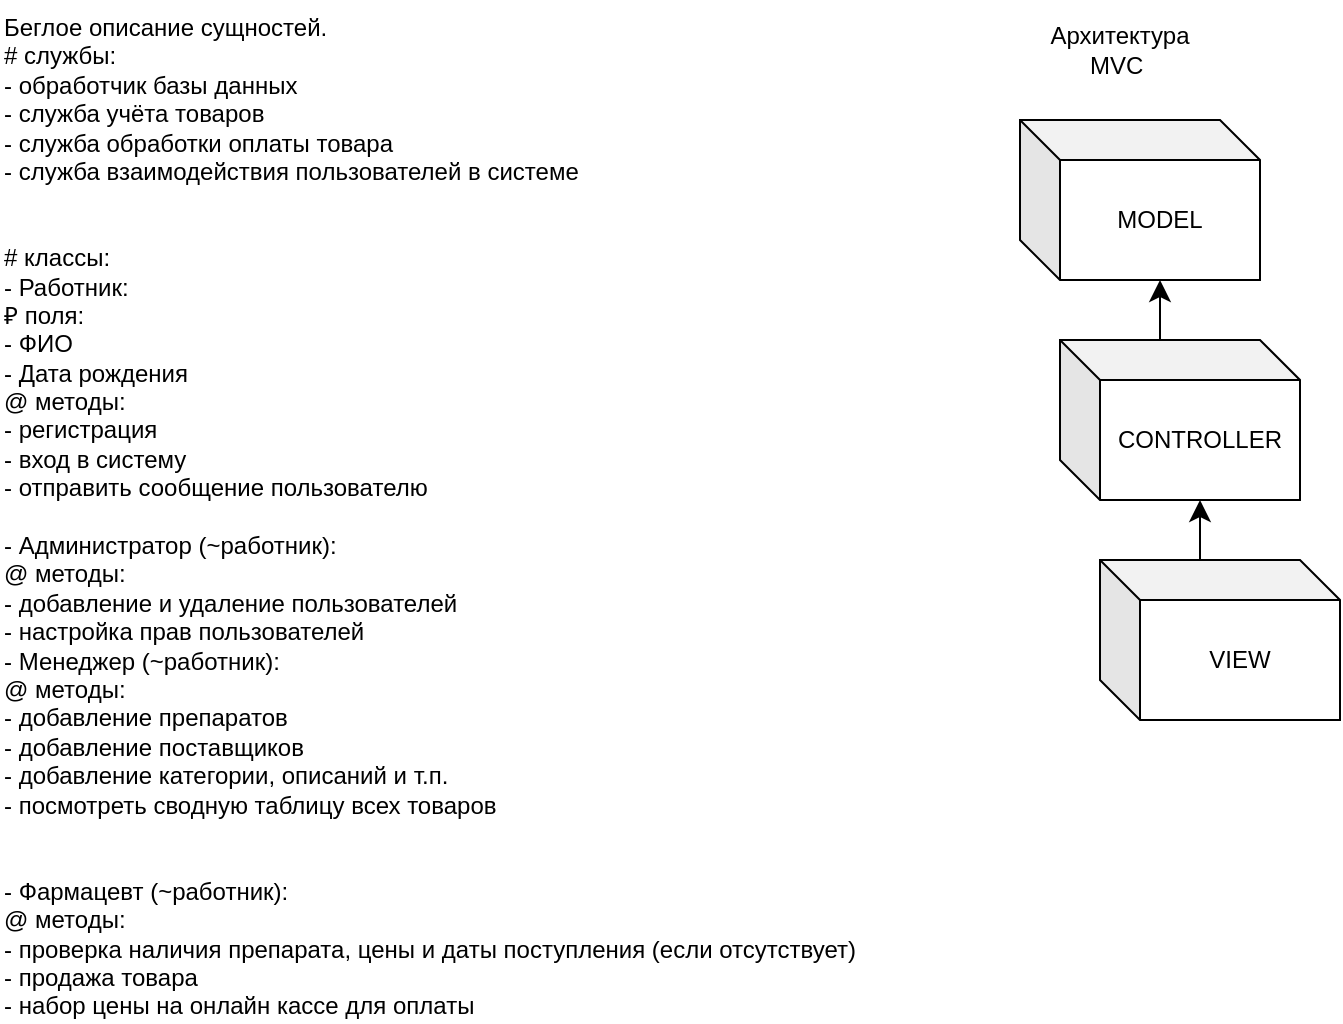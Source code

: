 <mxfile version="24.4.0" type="device">
  <diagram id="R2lEEEUBdFMjLlhIrx00" name="Page-1">
    <mxGraphModel dx="2284" dy="780" grid="1" gridSize="10" guides="1" tooltips="1" connect="1" arrows="1" fold="1" page="1" pageScale="1" pageWidth="850" pageHeight="1100" math="0" shadow="0" extFonts="Permanent Marker^https://fonts.googleapis.com/css?family=Permanent+Marker">
      <root>
        <mxCell id="0" />
        <mxCell id="1" parent="0" />
        <mxCell id="Xxk3O7vra6RRa3d3tS-W-1" value="Беглое описание сущностей.&#xa;# службы:&#xa;- обработчик базы данных&#xa;- служба учёта товаров&#xa;- служба обработки оплаты товара&#xa;- служба взаимодействия пользователей в системе&#xa;&#xa;&#xa;# классы:&#xa;- Работник:&#xa;₽ поля:&#xa;- ФИО &#xa;- Дата рождения&#xa;@ методы: &#xa;- регистрация&#xa;- вход в систему&#xa;- отправить сообщение пользователю&#xa;&#xa;- Администратор (~работник):&#xa;@ методы:&#xa;- добавление и удаление пользователей&#xa;- настройка прав пользователей&#xa;- Менеджер (~работник): &#xa;@ методы:&#xa;- добавление препаратов&#xa;- добавление поставщиков&#xa;- добавление категории, описаний и т.п.&#xa;- посмотреть сводную таблицу всех товаров&#xa;&#xa;&#xa;- Фармацевт (~работник):&#xa;@ методы:&#xa;- проверка наличия препарата, цены и даты поступления (если отсутствует)&#xa;- продажа товара&#xa;- набор цены на онлайн кассе для оплаты" style="text;whiteSpace=wrap;" parent="1" vertex="1">
          <mxGeometry x="-190" y="10" width="460" height="460" as="geometry" />
        </mxCell>
        <mxCell id="Xxk3O7vra6RRa3d3tS-W-2" value="MODEL" style="shape=cube;whiteSpace=wrap;html=1;boundedLbl=1;backgroundOutline=1;darkOpacity=0.05;darkOpacity2=0.1;" parent="1" vertex="1">
          <mxGeometry x="320" y="70" width="120" height="80" as="geometry" />
        </mxCell>
        <mxCell id="Xxk3O7vra6RRa3d3tS-W-3" value="CONTROLLER" style="shape=cube;whiteSpace=wrap;html=1;boundedLbl=1;backgroundOutline=1;darkOpacity=0.05;darkOpacity2=0.1;" parent="1" vertex="1">
          <mxGeometry x="340" y="180" width="120" height="80" as="geometry" />
        </mxCell>
        <mxCell id="Xxk3O7vra6RRa3d3tS-W-4" value="VIEW" style="shape=cube;whiteSpace=wrap;html=1;boundedLbl=1;backgroundOutline=1;darkOpacity=0.05;darkOpacity2=0.1;" parent="1" vertex="1">
          <mxGeometry x="360" y="290" width="120" height="80" as="geometry" />
        </mxCell>
        <mxCell id="Xxk3O7vra6RRa3d3tS-W-5" style="edgeStyle=none;curved=1;rounded=0;orthogonalLoop=1;jettySize=auto;html=1;exitX=0;exitY=0;exitDx=50;exitDy=0;exitPerimeter=0;entryX=0;entryY=0;entryDx=70;entryDy=80;entryPerimeter=0;fontSize=12;startSize=8;endSize=8;" parent="1" source="Xxk3O7vra6RRa3d3tS-W-4" target="Xxk3O7vra6RRa3d3tS-W-3" edge="1">
          <mxGeometry relative="1" as="geometry" />
        </mxCell>
        <mxCell id="Xxk3O7vra6RRa3d3tS-W-6" style="edgeStyle=none;curved=1;rounded=0;orthogonalLoop=1;jettySize=auto;html=1;exitX=0;exitY=0;exitDx=50;exitDy=0;exitPerimeter=0;entryX=0;entryY=0;entryDx=70;entryDy=80;entryPerimeter=0;fontSize=12;startSize=8;endSize=8;" parent="1" source="Xxk3O7vra6RRa3d3tS-W-3" target="Xxk3O7vra6RRa3d3tS-W-2" edge="1">
          <mxGeometry relative="1" as="geometry" />
        </mxCell>
        <mxCell id="Et8NtNPIz39A62YMRKRr-2" value="Архитектура MVC&amp;nbsp;" style="text;html=1;align=center;verticalAlign=middle;whiteSpace=wrap;rounded=0;" vertex="1" parent="1">
          <mxGeometry x="340" y="20" width="60" height="30" as="geometry" />
        </mxCell>
      </root>
    </mxGraphModel>
  </diagram>
</mxfile>
